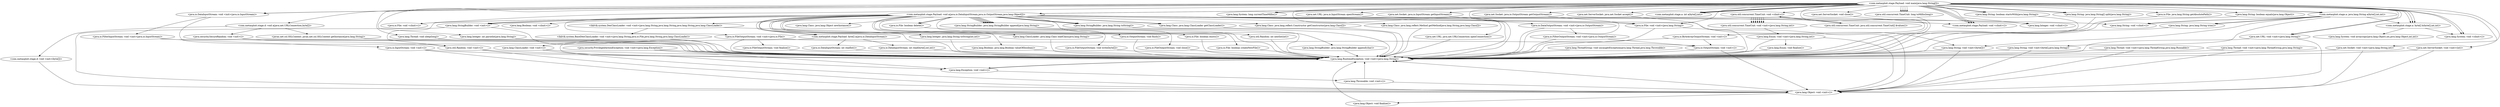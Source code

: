 digraph CallGraph {
"<com.metasploit.stage.Payload: void main(java.lang.String[])>" -> "<java.io.File: void <clinit>()>";
"<com.metasploit.stage.Payload: void main(java.lang.String[])>" -> "<java.net.URL: void <init>(java.lang.String)>";
"<com.metasploit.stage.Payload: void main(java.lang.String[])>" -> "<com.metasploit.stage.Payload: void a(java.io.DataInputStream,java.io.OutputStream,java.lang.Object[])>";
"<com.metasploit.stage.Payload: void main(java.lang.String[])>" -> "<java.io.DataInputStream: void <init>(java.io.InputStream)>";
"<com.metasploit.stage.Payload: void main(java.lang.String[])>" -> "<java.io.ByteArrayOutputStream: void <init>()>";
"<com.metasploit.stage.Payload: void main(java.lang.String[])>" -> "<com.metasploit.stage.d: void a(java.net.URLConnection,byte[])>";
"<com.metasploit.stage.Payload: void main(java.lang.String[])>" -> "<java.net.URL: void <init>(java.lang.String)>";
"<com.metasploit.stage.Payload: void main(java.lang.String[])>" -> "<java.lang.System: long currentTimeMillis()>";
"<com.metasploit.stage.Payload: void main(java.lang.String[])>" -> "<java.lang.Thread: void sleep(long)>";
"<com.metasploit.stage.Payload: void main(java.lang.String[])>" -> "<java.net.Socket: void <init>(java.lang.String,int)>";
"<com.metasploit.stage.Payload: void main(java.lang.String[])>" -> "<com.metasploit.stage.Payload: void a(java.io.DataInputStream,java.io.OutputStream,java.lang.Object[])>";
"<com.metasploit.stage.Payload: void main(java.lang.String[])>" -> "<java.io.DataOutputStream: void <init>(java.io.OutputStream)>";
"<com.metasploit.stage.Payload: void main(java.lang.String[])>" -> "<java.io.DataInputStream: void <init>(java.io.InputStream)>";
"<com.metasploit.stage.Payload: void main(java.lang.String[])>" -> "<java.net.ServerSocket: void <init>(int)>";
"<com.metasploit.stage.Payload: void main(java.lang.String[])>" -> "<java.lang.Integer: int parseInt(java.lang.String)>";
"<com.metasploit.stage.Payload: void main(java.lang.String[])>" -> "<java.lang.System: long currentTimeMillis()>";
"<com.metasploit.stage.Payload: void main(java.lang.String[])>" -> "<com.metasploit.stage.a: byte[] b(byte[],int,int)>";
"<com.metasploit.stage.Payload: void main(java.lang.String[])>" -> "<com.metasploit.stage.a: int a(byte[],int)>";
"<com.metasploit.stage.Payload: void main(java.lang.String[])>" -> "<com.metasploit.stage.a: int a(byte[],int)>";
"<com.metasploit.stage.Payload: void main(java.lang.String[])>" -> "<com.metasploit.stage.a: int a(byte[],int)>";
"<com.metasploit.stage.Payload: void main(java.lang.String[])>" -> "<com.metasploit.stage.a: java.lang.String a(byte[],int,int)>";
"<com.metasploit.stage.Payload: void main(java.lang.String[])>" -> "<com.metasploit.stage.a: byte[] b(byte[],int,int)>";
"<com.metasploit.stage.Payload: void main(java.lang.String[])>" -> "<com.metasploit.stage.a: byte[] b(byte[],int,int)>";
"<com.metasploit.stage.Payload: void main(java.lang.String[])>" -> "<com.metasploit.stage.a: int a(byte[],int)>";
"<com.metasploit.stage.Payload: void main(java.lang.String[])>" -> "<com.metasploit.stage.a: java.lang.String a(byte[],int,int)>";
"<com.metasploit.stage.Payload: void main(java.lang.String[])>" -> "<java.io.File: void <init>(java.lang.String)>";
"<com.metasploit.stage.Payload: void main(java.lang.String[])>" -> "<java.lang.System: void <clinit>()>";
"<com.metasploit.stage.Payload: void main(java.lang.String[])>" -> "<com.metasploit.stage.Payload: void <clinit>()>";
"<com.metasploit.stage.Payload: void main(java.lang.String[])>" -> "<java.lang.Integer: void <clinit>()>";
"<com.metasploit.stage.Payload: void main(java.lang.String[])>" -> "<java.util.concurrent.TimeUnit: void <clinit>()>";
"<com.metasploit.stage.Payload: void main(java.lang.String[])>" -> "<java.lang.System: void <clinit>()>";
"<com.metasploit.stage.Payload: void main(java.lang.String[])>" -> "<com.metasploit.stage.Payload: void <clinit>()>";
"<com.metasploit.stage.Payload: void main(java.lang.String[])>" -> "<com.metasploit.stage.Payload: void <clinit>()>";
"<java.lang.ThreadGroup: void uncaughtException(java.lang.Thread,java.lang.Throwable)>" -> "<java.lang.RuntimeException: void <init>(java.lang.String)>";
"<java.lang.ClassLoader: void <init>()>" -> "<java.lang.Object: void <init>()>";
"<java.lang.ClassLoader: void <init>()>" -> "<java.lang.RuntimeException: void <init>(java.lang.String)>";
"<java.security.PrivilegedActionException: void <init>(java.lang.Exception)>" -> "<java.lang.Exception: void <init>()>";
"<java.security.PrivilegedActionException: void <init>(java.lang.Exception)>" -> "<java.lang.RuntimeException: void <init>(java.lang.String)>";
"<java.lang.Thread: void <init>(java.lang.ThreadGroup,java.lang.Runnable)>" -> "<java.lang.Object: void <init>()>";
"<java.lang.Thread: void <init>(java.lang.ThreadGroup,java.lang.Runnable)>" -> "<java.lang.RuntimeException: void <init>(java.lang.String)>";
"<java.lang.Thread: void <init>(java.lang.ThreadGroup,java.lang.String)>" -> "<java.lang.Object: void <init>()>";
"<java.lang.Thread: void <init>(java.lang.ThreadGroup,java.lang.String)>" -> "<java.lang.RuntimeException: void <init>(java.lang.String)>";
"<java.net.URL: void <init>(java.lang.String)>" -> "<java.lang.Object: void <init>()>";
"<java.net.URL: void <init>(java.lang.String)>" -> "<java.lang.RuntimeException: void <init>(java.lang.String)>";
"<com.metasploit.stage.Payload: void a(java.io.DataInputStream,java.io.OutputStream,java.lang.Object[])>" -> "<com.metasploit.stage.Payload: void <clinit>()>";
"<com.metasploit.stage.Payload: void a(java.io.DataInputStream,java.io.OutputStream,java.lang.Object[])>" -> "<java.io.File: void <init>(java.lang.String)>";
"<com.metasploit.stage.Payload: void a(java.io.DataInputStream,java.io.OutputStream,java.lang.Object[])>" -> "<dalvik.system.DexClassLoader: void <init>(java.lang.String,java.lang.String,java.lang.String,java.lang.ClassLoader)>";
"<com.metasploit.stage.Payload: void a(java.io.DataInputStream,java.io.OutputStream,java.lang.Object[])>" -> "<java.io.FileOutputStream: void <init>(java.io.File)>";
"<com.metasploit.stage.Payload: void a(java.io.DataInputStream,java.io.OutputStream,java.lang.Object[])>" -> "<java.io.File: void <init>(java.lang.String)>";
"<com.metasploit.stage.Payload: void a(java.io.DataInputStream,java.io.OutputStream,java.lang.Object[])>" -> "<com.metasploit.stage.Payload: byte[] a(java.io.DataInputStream)>";
"<com.metasploit.stage.Payload: void a(java.io.DataInputStream,java.io.OutputStream,java.lang.Object[])>" -> "<java.lang.String: void <init>(byte[])>";
"<com.metasploit.stage.Payload: void a(java.io.DataInputStream,java.io.OutputStream,java.lang.Object[])>" -> "<com.metasploit.stage.Payload: byte[] a(java.io.DataInputStream)>";
"<com.metasploit.stage.Payload: void a(java.io.DataInputStream,java.io.OutputStream,java.lang.Object[])>" -> "<java.lang.StringBuilder: void <init>()>";
"<com.metasploit.stage.Payload: void a(java.io.DataInputStream,java.io.OutputStream,java.lang.Object[])>" -> "<java.lang.StringBuilder: void <init>()>";
"<com.metasploit.stage.Payload: void a(java.io.DataInputStream,java.io.OutputStream,java.lang.Object[])>" -> "<java.lang.Integer: java.lang.String toString(int,int)>";
"<com.metasploit.stage.Payload: void a(java.io.DataInputStream,java.io.OutputStream,java.lang.Object[])>" -> "<java.util.Random: void <init>()>";
"<com.metasploit.stage.Payload: void a(java.io.DataInputStream,java.io.OutputStream,java.lang.Object[])>" -> "<java.lang.StringBuilder: void <init>()>";
"<com.metasploit.stage.Payload: void a(java.io.DataInputStream,java.io.OutputStream,java.lang.Object[])>" -> "<java.lang.Boolean: java.lang.Boolean valueOf(boolean)>";
"<com.metasploit.stage.Payload: void a(java.io.DataInputStream,java.io.OutputStream,java.lang.Object[])>" -> "<java.lang.String: void <clinit>()>";
"<com.metasploit.stage.Payload: void a(java.io.DataInputStream,java.io.OutputStream,java.lang.Object[])>" -> "<java.lang.Integer: void <clinit>()>";
"<com.metasploit.stage.Payload: void a(java.io.DataInputStream,java.io.OutputStream,java.lang.Object[])>" -> "<java.io.File: void <clinit>()>";
"<com.metasploit.stage.Payload: void a(java.io.DataInputStream,java.io.OutputStream,java.lang.Object[])>" -> "<java.lang.Boolean: void <clinit>()>";
"<java.io.DataInputStream: void <init>(java.io.InputStream)>" -> "<java.io.FilterInputStream: void <init>(java.io.InputStream)>";
"<java.io.DataInputStream: void <init>(java.io.InputStream)>" -> "<java.lang.RuntimeException: void <init>(java.lang.String)>";
"<java.io.ByteArrayOutputStream: void <init>()>" -> "<java.io.OutputStream: void <init>()>";
"<java.io.ByteArrayOutputStream: void <init>()>" -> "<java.lang.RuntimeException: void <init>(java.lang.String)>";
"<com.metasploit.stage.d: void a(java.net.URLConnection,byte[])>" -> "<com.metasploit.stage.d: void <init>(byte[])>";
"<com.metasploit.stage.d: void a(java.net.URLConnection,byte[])>" -> "<java.security.SecureRandom: void <init>()>";
"<com.metasploit.stage.d: void a(java.net.URLConnection,byte[])>" -> "<javax.net.ssl.SSLContext: javax.net.ssl.SSLContext getInstance(java.lang.String)>";
"<java.lang.Thread: void sleep(long)>" -> "<java.lang.RuntimeException: void <init>(java.lang.String)>";
"<java.net.Socket: void <init>(java.lang.String,int)>" -> "<java.lang.Object: void <init>()>";
"<java.net.Socket: void <init>(java.lang.String,int)>" -> "<java.lang.RuntimeException: void <init>(java.lang.String)>";
"<java.io.DataOutputStream: void <init>(java.io.OutputStream)>" -> "<java.io.FilterOutputStream: void <init>(java.io.OutputStream)>";
"<java.io.DataOutputStream: void <init>(java.io.OutputStream)>" -> "<java.lang.RuntimeException: void <init>(java.lang.String)>";
"<java.net.ServerSocket: void <init>(int)>" -> "<java.lang.Object: void <init>()>";
"<java.net.ServerSocket: void <init>(int)>" -> "<java.lang.RuntimeException: void <init>(java.lang.String)>";
"<java.lang.Integer: int parseInt(java.lang.String)>" -> "<java.lang.RuntimeException: void <init>(java.lang.String)>";
"<com.metasploit.stage.a: byte[] b(byte[],int,int)>" -> "<java.lang.System: void <clinit>()>";
"<com.metasploit.stage.a: byte[] b(byte[],int,int)>" -> "<java.lang.System: void arraycopy(java.lang.Object,int,java.lang.Object,int,int)>";
"<com.metasploit.stage.a: java.lang.String a(byte[],int,int)>" -> "<java.lang.String: void <clinit>()>";
"<com.metasploit.stage.a: java.lang.String a(byte[],int,int)>" -> "<java.lang.String: void <init>(byte[])>";
"<com.metasploit.stage.a: java.lang.String a(byte[],int,int)>" -> "<java.lang.String: void <init>(byte[],java.lang.String)>";
"<com.metasploit.stage.a: java.lang.String a(byte[],int,int)>" -> "<com.metasploit.stage.a: byte[] b(byte[],int,int)>";
"<com.metasploit.stage.a: java.lang.String a(byte[],int,int)>" -> "<java.lang.String: void <clinit>()>";
"<java.io.File: void <init>(java.lang.String)>" -> "<java.lang.Object: void <init>()>";
"<java.io.File: void <init>(java.lang.String)>" -> "<java.lang.RuntimeException: void <init>(java.lang.String)>";
"<java.util.concurrent.TimeUnit: void <clinit>()>" -> "<java.util.concurrent.TimeUnit: void <init>(java.lang.String,int)>";
"<java.util.concurrent.TimeUnit: void <clinit>()>" -> "<java.util.concurrent.TimeUnit: java.util.concurrent.TimeUnit[] $values()>";
"<java.util.concurrent.TimeUnit: void <clinit>()>" -> "<java.util.concurrent.TimeUnit: void <init>(java.lang.String,int)>";
"<java.util.concurrent.TimeUnit: void <clinit>()>" -> "<java.util.concurrent.TimeUnit: void <init>(java.lang.String,int)>";
"<java.util.concurrent.TimeUnit: void <clinit>()>" -> "<java.util.concurrent.TimeUnit: void <init>(java.lang.String,int)>";
"<java.util.concurrent.TimeUnit: void <clinit>()>" -> "<java.util.concurrent.TimeUnit: void <init>(java.lang.String,int)>";
"<java.util.concurrent.TimeUnit: void <clinit>()>" -> "<java.util.concurrent.TimeUnit: void <init>(java.lang.String,int)>";
"<java.util.concurrent.TimeUnit: void <clinit>()>" -> "<java.util.concurrent.TimeUnit: void <init>(java.lang.String,int)>";
"<java.lang.RuntimeException: void <init>(java.lang.String)>" -> "<java.lang.Exception: void <init>()>";
"<java.lang.RuntimeException: void <init>(java.lang.String)>" -> "<java.lang.RuntimeException: void <init>(java.lang.String)>";
"<java.lang.Object: void <init>()>" -> "<java.lang.Object: void finalize()>";
"<java.lang.Object: void <init>()>" -> "<java.lang.RuntimeException: void <init>(java.lang.String)>";
"<java.lang.Exception: void <init>()>" -> "<java.lang.Throwable: void <init>()>";
"<java.lang.Exception: void <init>()>" -> "<java.lang.RuntimeException: void <init>(java.lang.String)>";
"<dalvik.system.DexClassLoader: void <init>(java.lang.String,java.lang.String,java.lang.String,java.lang.ClassLoader)>" -> "<dalvik.system.BaseDexClassLoader: void <init>(java.lang.String,java.io.File,java.lang.String,java.lang.ClassLoader)>";
"<dalvik.system.DexClassLoader: void <init>(java.lang.String,java.lang.String,java.lang.String,java.lang.ClassLoader)>" -> "<java.lang.RuntimeException: void <init>(java.lang.String)>";
"<java.io.FileOutputStream: void <init>(java.io.File)>" -> "<java.io.FileOutputStream: void finalize()>";
"<java.io.FileOutputStream: void <init>(java.io.File)>" -> "<java.lang.RuntimeException: void <init>(java.lang.String)>";
"<java.io.FileOutputStream: void <init>(java.io.File)>" -> "<java.io.OutputStream: void <init>()>";
"<com.metasploit.stage.Payload: byte[] a(java.io.DataInputStream)>" -> "<java.lang.Exception: void <init>()>";
"<java.lang.String: void <init>(byte[])>" -> "<java.lang.Object: void <init>()>";
"<java.lang.String: void <init>(byte[])>" -> "<java.lang.RuntimeException: void <init>(java.lang.String)>";
"<java.lang.StringBuilder: void <init>()>" -> "<java.lang.Object: void <init>()>";
"<java.lang.StringBuilder: void <init>()>" -> "<java.lang.RuntimeException: void <init>(java.lang.String)>";
"<java.lang.Integer: java.lang.String toString(int,int)>" -> "<java.lang.RuntimeException: void <init>(java.lang.String)>";
"<java.util.Random: void <init>()>" -> "<java.lang.Object: void <init>()>";
"<java.util.Random: void <init>()>" -> "<java.lang.RuntimeException: void <init>(java.lang.String)>";
"<java.lang.Boolean: java.lang.Boolean valueOf(boolean)>" -> "<java.lang.RuntimeException: void <init>(java.lang.String)>";
"<java.io.FilterInputStream: void <init>(java.io.InputStream)>" -> "<java.io.InputStream: void <init>()>";
"<java.io.FilterInputStream: void <init>(java.io.InputStream)>" -> "<java.lang.RuntimeException: void <init>(java.lang.String)>";
"<java.io.OutputStream: void <init>()>" -> "<java.lang.Object: void <init>()>";
"<java.io.OutputStream: void <init>()>" -> "<java.lang.RuntimeException: void <init>(java.lang.String)>";
"<com.metasploit.stage.d: void <init>(byte[])>" -> "<java.lang.Object: void <init>()>";
"<java.security.SecureRandom: void <init>()>" -> "<java.util.Random: void <init>()>";
"<java.security.SecureRandom: void <init>()>" -> "<java.lang.RuntimeException: void <init>(java.lang.String)>";
"<javax.net.ssl.SSLContext: javax.net.ssl.SSLContext getInstance(java.lang.String)>" -> "<java.lang.RuntimeException: void <init>(java.lang.String)>";
"<java.io.FilterOutputStream: void <init>(java.io.OutputStream)>" -> "<java.io.OutputStream: void <init>()>";
"<java.io.FilterOutputStream: void <init>(java.io.OutputStream)>" -> "<java.lang.RuntimeException: void <init>(java.lang.String)>";
"<java.lang.String: void <init>(byte[],java.lang.String)>" -> "<java.lang.Object: void <init>()>";
"<java.lang.String: void <init>(byte[],java.lang.String)>" -> "<java.lang.RuntimeException: void <init>(java.lang.String)>";
"<java.util.concurrent.TimeUnit: void <init>(java.lang.String,int)>" -> "<java.lang.Enum: void <init>(java.lang.String,int)>";
"<java.util.concurrent.TimeUnit: java.util.concurrent.TimeUnit[] $values()>" -> "<java.util.concurrent.TimeUnit: void <clinit>()>";
"<java.lang.Object: void finalize()>" -> "<java.lang.RuntimeException: void <init>(java.lang.String)>";
"<java.lang.Throwable: void <init>()>" -> "<java.lang.Object: void <init>()>";
"<java.lang.Throwable: void <init>()>" -> "<java.lang.RuntimeException: void <init>(java.lang.String)>";
"<dalvik.system.BaseDexClassLoader: void <init>(java.lang.String,java.io.File,java.lang.String,java.lang.ClassLoader)>" -> "<java.lang.ClassLoader: void <init>()>";
"<dalvik.system.BaseDexClassLoader: void <init>(java.lang.String,java.io.File,java.lang.String,java.lang.ClassLoader)>" -> "<java.lang.RuntimeException: void <init>(java.lang.String)>";
"<java.io.FileOutputStream: void finalize()>" -> "<java.lang.RuntimeException: void <init>(java.lang.String)>";
"<java.io.InputStream: void <init>()>" -> "<java.lang.Object: void <init>()>";
"<java.io.InputStream: void <init>()>" -> "<java.lang.RuntimeException: void <init>(java.lang.String)>";
"<java.lang.Enum: void <init>(java.lang.String,int)>" -> "<java.lang.Enum: void finalize()>";
"<java.lang.Enum: void <init>(java.lang.String,int)>" -> "<java.lang.RuntimeException: void <init>(java.lang.String)>";
"<java.lang.Enum: void <init>(java.lang.String,int)>" -> "<java.lang.Object: void <init>()>";
"<java.lang.Enum: void finalize()>" -> "<java.lang.RuntimeException: void <init>(java.lang.String)>";
"<com.metasploit.stage.a: java.lang.String a(byte[],int,int)>" -> "<java.lang.String: java.lang.String trim()>";
"<com.metasploit.stage.a: java.lang.String a(byte[],int,int)>" -> "<java.lang.String: java.lang.String trim()>";
"<java.lang.String: java.lang.String trim()>" -> "<java.lang.RuntimeException: void <init>(java.lang.String)>";
"<com.metasploit.stage.Payload: void a(java.io.DataInputStream,java.io.OutputStream,java.lang.Object[])>" -> "<java.lang.ClassLoader: java.lang.Class loadClass(java.lang.String)>";
"<java.lang.ClassLoader: java.lang.Class loadClass(java.lang.String)>" -> "<java.lang.RuntimeException: void <init>(java.lang.String)>";
"<com.metasploit.stage.Payload: void a(java.io.DataInputStream,java.io.OutputStream,java.lang.Object[])>" -> "<java.io.FileOutputStream: void write(byte[])>";
"<com.metasploit.stage.Payload: void a(java.io.DataInputStream,java.io.OutputStream,java.lang.Object[])>" -> "<java.io.OutputStream: void flush()>";
"<com.metasploit.stage.Payload: void a(java.io.DataInputStream,java.io.OutputStream,java.lang.Object[])>" -> "<java.io.FileOutputStream: void close()>";
"<java.io.FileOutputStream: void write(byte[])>" -> "<java.lang.RuntimeException: void <init>(java.lang.String)>";
"<java.io.OutputStream: void flush()>" -> "<java.lang.RuntimeException: void <init>(java.lang.String)>";
"<java.io.FileOutputStream: void close()>" -> "<java.lang.RuntimeException: void <init>(java.lang.String)>";
"<com.metasploit.stage.Payload: void a(java.io.DataInputStream,java.io.OutputStream,java.lang.Object[])>" -> "<java.io.File: boolean exists()>";
"<com.metasploit.stage.Payload: void a(java.io.DataInputStream,java.io.OutputStream,java.lang.Object[])>" -> "<java.io.File: boolean createNewFile()>";
"<com.metasploit.stage.Payload: void a(java.io.DataInputStream,java.io.OutputStream,java.lang.Object[])>" -> "<java.io.File: boolean delete()>";
"<com.metasploit.stage.Payload: void a(java.io.DataInputStream,java.io.OutputStream,java.lang.Object[])>" -> "<java.io.File: boolean delete()>";
"<java.io.File: boolean exists()>" -> "<java.lang.RuntimeException: void <init>(java.lang.String)>";
"<java.io.File: boolean createNewFile()>" -> "<java.lang.RuntimeException: void <init>(java.lang.String)>";
"<java.io.File: boolean delete()>" -> "<java.lang.RuntimeException: void <init>(java.lang.String)>";
"<com.metasploit.stage.Payload: void a(java.io.DataInputStream,java.io.OutputStream,java.lang.Object[])>" -> "<java.util.Random: int nextInt(int)>";
"<java.util.Random: int nextInt(int)>" -> "<java.lang.RuntimeException: void <init>(java.lang.String)>";
"<com.metasploit.stage.Payload: void a(java.io.DataInputStream,java.io.OutputStream,java.lang.Object[])>" -> "<java.lang.StringBuilder: java.lang.StringBuilder append(java.lang.String)>";
"<com.metasploit.stage.Payload: void a(java.io.DataInputStream,java.io.OutputStream,java.lang.Object[])>" -> "<java.lang.StringBuilder: java.lang.StringBuilder append(char)>";
"<com.metasploit.stage.Payload: void a(java.io.DataInputStream,java.io.OutputStream,java.lang.Object[])>" -> "<java.lang.StringBuilder: java.lang.StringBuilder append(java.lang.String)>";
"<com.metasploit.stage.Payload: void a(java.io.DataInputStream,java.io.OutputStream,java.lang.Object[])>" -> "<java.lang.StringBuilder: java.lang.String toString()>";
"<com.metasploit.stage.Payload: void a(java.io.DataInputStream,java.io.OutputStream,java.lang.Object[])>" -> "<java.lang.StringBuilder: java.lang.StringBuilder append(java.lang.String)>";
"<com.metasploit.stage.Payload: void a(java.io.DataInputStream,java.io.OutputStream,java.lang.Object[])>" -> "<java.lang.StringBuilder: java.lang.StringBuilder append(java.lang.String)>";
"<com.metasploit.stage.Payload: void a(java.io.DataInputStream,java.io.OutputStream,java.lang.Object[])>" -> "<java.lang.StringBuilder: java.lang.String toString()>";
"<com.metasploit.stage.Payload: void a(java.io.DataInputStream,java.io.OutputStream,java.lang.Object[])>" -> "<java.lang.StringBuilder: java.lang.StringBuilder append(java.lang.String)>";
"<com.metasploit.stage.Payload: void a(java.io.DataInputStream,java.io.OutputStream,java.lang.Object[])>" -> "<java.lang.StringBuilder: java.lang.StringBuilder append(java.lang.String)>";
"<com.metasploit.stage.Payload: void a(java.io.DataInputStream,java.io.OutputStream,java.lang.Object[])>" -> "<java.lang.StringBuilder: java.lang.String toString()>";
"<java.lang.StringBuilder: java.lang.StringBuilder append(java.lang.String)>" -> "<java.lang.RuntimeException: void <init>(java.lang.String)>";
"<java.lang.StringBuilder: java.lang.StringBuilder append(char)>" -> "<java.lang.RuntimeException: void <init>(java.lang.String)>";
"<java.lang.StringBuilder: java.lang.String toString()>" -> "<java.lang.RuntimeException: void <init>(java.lang.String)>";
"<com.metasploit.stage.Payload: void a(java.io.DataInputStream,java.io.OutputStream,java.lang.Object[])>" -> "<java.lang.Class: java.lang.ClassLoader getClassLoader()>";
"<com.metasploit.stage.Payload: void a(java.io.DataInputStream,java.io.OutputStream,java.lang.Object[])>" -> "<java.lang.Class: java.lang.reflect.Constructor getConstructor(java.lang.Class[])>";
"<com.metasploit.stage.Payload: void a(java.io.DataInputStream,java.io.OutputStream,java.lang.Object[])>" -> "<java.lang.Class: java.lang.ClassLoader getClassLoader()>";
"<com.metasploit.stage.Payload: void a(java.io.DataInputStream,java.io.OutputStream,java.lang.Object[])>" -> "<java.lang.Class: java.lang.Object newInstance()>";
"<com.metasploit.stage.Payload: void a(java.io.DataInputStream,java.io.OutputStream,java.lang.Object[])>" -> "<java.lang.Class: java.lang.reflect.Method getMethod(java.lang.String,java.lang.Class[])>";
"<java.lang.Class: java.lang.ClassLoader getClassLoader()>" -> "<java.lang.RuntimeException: void <init>(java.lang.String)>";
"<java.lang.Class: java.lang.reflect.Constructor getConstructor(java.lang.Class[])>" -> "<java.lang.RuntimeException: void <init>(java.lang.String)>";
"<java.lang.Class: java.lang.reflect.Method getMethod(java.lang.String,java.lang.Class[])>" -> "<java.lang.RuntimeException: void <init>(java.lang.String)>";
"<com.metasploit.stage.Payload: void main(java.lang.String[])>" -> "<java.net.URL: java.net.URLConnection openConnection()>";
"<com.metasploit.stage.Payload: void main(java.lang.String[])>" -> "<java.net.URL: java.io.InputStream openStream()>";
"<java.net.URL: java.net.URLConnection openConnection()>" -> "<java.lang.RuntimeException: void <init>(java.lang.String)>";
"<java.net.URL: java.io.InputStream openStream()>" -> "<java.lang.RuntimeException: void <init>(java.lang.String)>";
"<com.metasploit.stage.Payload: void main(java.lang.String[])>" -> "<java.net.Socket: java.io.InputStream getInputStream()>";
"<com.metasploit.stage.Payload: void main(java.lang.String[])>" -> "<java.net.Socket: java.io.OutputStream getOutputStream()>";
"<java.net.Socket: java.io.InputStream getInputStream()>" -> "<java.lang.RuntimeException: void <init>(java.lang.String)>";
"<java.net.Socket: java.io.OutputStream getOutputStream()>" -> "<java.lang.RuntimeException: void <init>(java.lang.String)>";
"<com.metasploit.stage.Payload: byte[] a(java.io.DataInputStream)>" -> "<java.io.DataInputStream: int readInt()>";
"<com.metasploit.stage.Payload: byte[] a(java.io.DataInputStream)>" -> "<java.io.DataInputStream: int read(byte[],int,int)>";
"<java.io.DataInputStream: int readInt()>" -> "<java.lang.RuntimeException: void <init>(java.lang.String)>";
"<java.io.DataInputStream: int read(byte[],int,int)>" -> "<java.lang.RuntimeException: void <init>(java.lang.String)>";
"<com.metasploit.stage.Payload: void main(java.lang.String[])>" -> "<java.net.ServerSocket: java.net.Socket accept()>";
"<com.metasploit.stage.Payload: void main(java.lang.String[])>" -> "<java.net.ServerSocket: void close()>";
"<java.net.ServerSocket: java.net.Socket accept()>" -> "<java.lang.RuntimeException: void <init>(java.lang.String)>";
"<java.net.ServerSocket: void close()>" -> "<java.lang.RuntimeException: void <init>(java.lang.String)>";
"<com.metasploit.stage.Payload: void main(java.lang.String[])>" -> "<java.util.concurrent.TimeUnit: long toMillis(long)>";
"<com.metasploit.stage.Payload: void main(java.lang.String[])>" -> "<java.util.concurrent.TimeUnit: long toMillis(long)>";
"<com.metasploit.stage.Payload: void main(java.lang.String[])>" -> "<java.util.concurrent.TimeUnit: long toMillis(long)>";
"<com.metasploit.stage.Payload: void main(java.lang.String[])>" -> "<java.util.concurrent.TimeUnit: long toMillis(long)>";
"<java.util.concurrent.TimeUnit: long toMillis(long)>" -> "<java.lang.RuntimeException: void <init>(java.lang.String)>";
"<com.metasploit.stage.Payload: void main(java.lang.String[])>" -> "<java.lang.String: boolean startsWith(java.lang.String)>";
"<com.metasploit.stage.Payload: void main(java.lang.String[])>" -> "<java.lang.String: java.lang.String[] split(java.lang.String)>";
"<com.metasploit.stage.Payload: void main(java.lang.String[])>" -> "<java.lang.String: boolean startsWith(java.lang.String)>";
"<java.lang.String: boolean startsWith(java.lang.String)>" -> "<java.lang.RuntimeException: void <init>(java.lang.String)>";
"<java.lang.String: java.lang.String[] split(java.lang.String)>" -> "<java.lang.RuntimeException: void <init>(java.lang.String)>";
"<com.metasploit.stage.Payload: void main(java.lang.String[])>" -> "<java.io.File: java.lang.String getAbsolutePath()>";
"<java.io.File: java.lang.String getAbsolutePath()>" -> "<java.lang.RuntimeException: void <init>(java.lang.String)>";
"<com.metasploit.stage.Payload: void main(java.lang.String[])>" -> "<java.lang.String: java.lang.String[] split(java.lang.String)>";
"<com.metasploit.stage.Payload: void main(java.lang.String[])>" -> "<java.lang.String: boolean equals(java.lang.Object)>";
"<java.lang.String: boolean equals(java.lang.Object)>" -> "<java.lang.RuntimeException: void <init>(java.lang.String)>";
}
